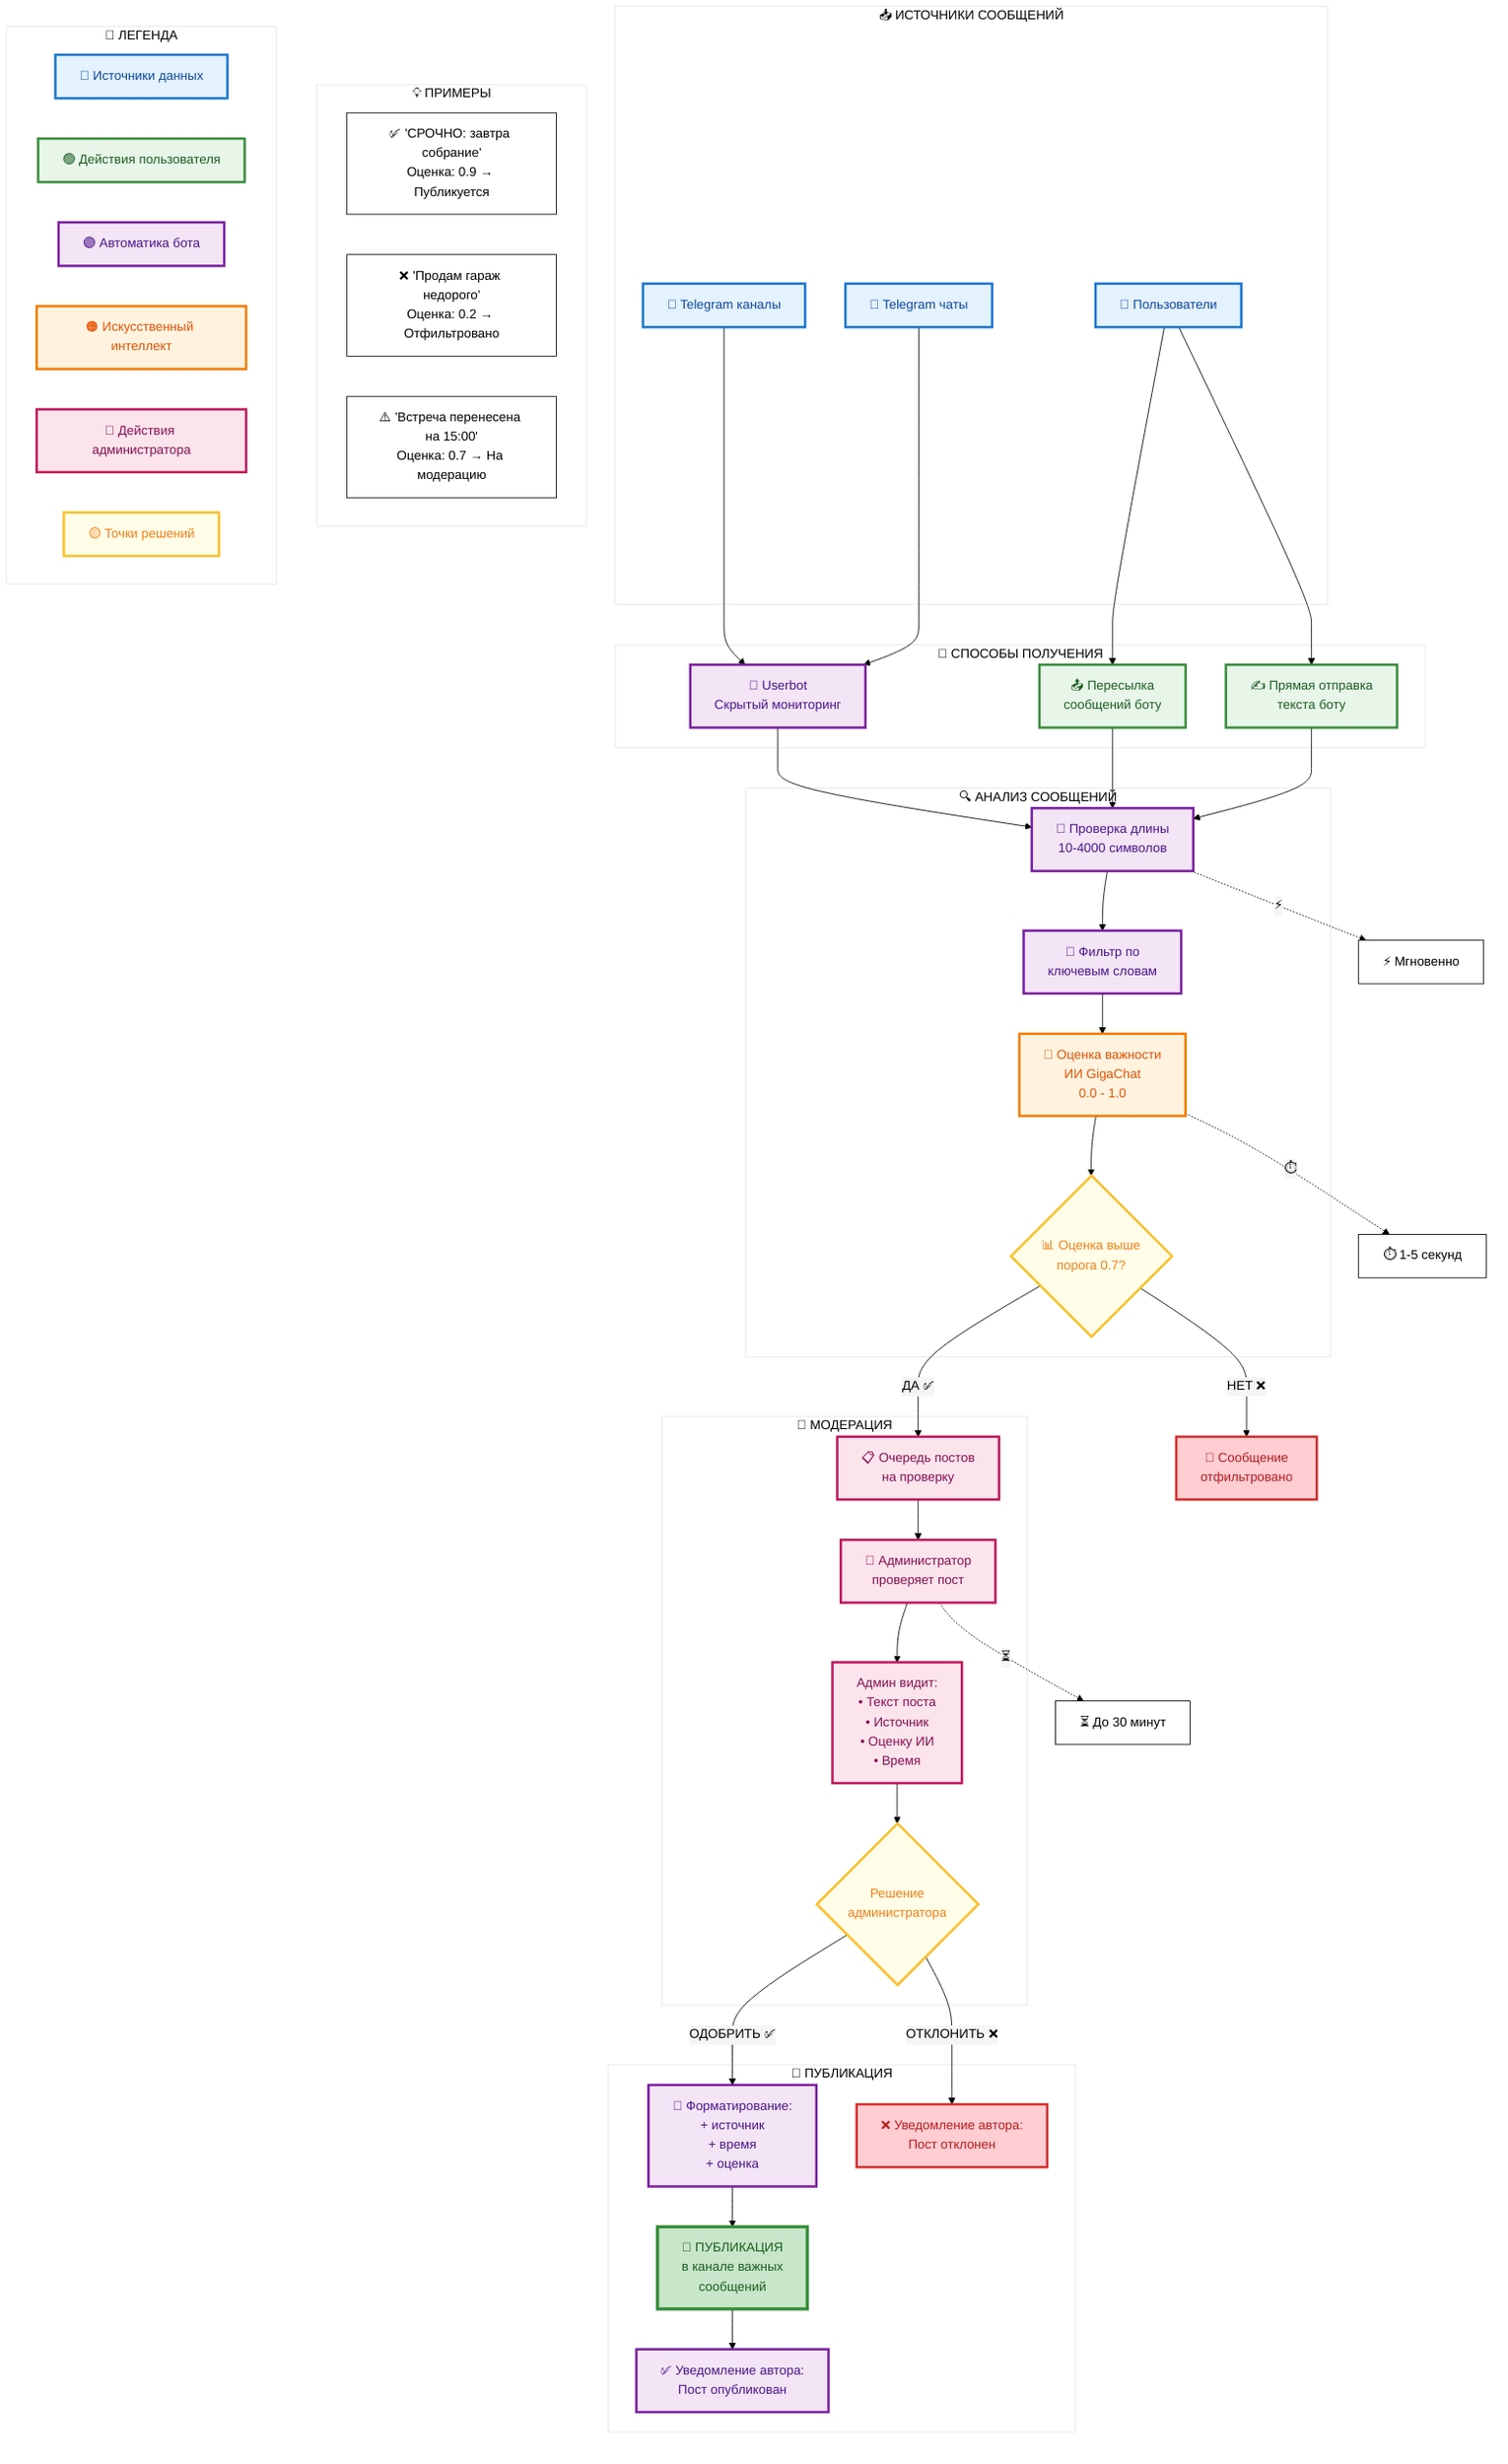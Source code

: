 %%{init: {'theme':'base', 'themeVariables': { 'primaryColor':'#fff', 'primaryTextColor':'#000', 'primaryBorderColor':'#000', 'lineColor':'#000', 'secondaryColor':'#f5f5f5', 'tertiaryColor':'#fff'}}}%%

graph TB
    %% Определение стилей
    classDef source fill:#e3f2fd,stroke:#1976d2,stroke-width:3px,color:#0d47a1
    classDef user fill:#e8f5e9,stroke:#388e3c,stroke-width:3px,color:#1b5e20
    classDef bot fill:#f3e5f5,stroke:#7b1fa2,stroke-width:3px,color:#4a148c
    classDef ai fill:#fff3e0,stroke:#f57c00,stroke-width:3px,color:#e65100
    classDef admin fill:#fce4ec,stroke:#c2185b,stroke-width:3px,color:#880e4f
    classDef decision fill:#fffde7,stroke:#fbc02d,stroke-width:3px,color:#f57f17
    classDef publish fill:#c8e6c9,stroke:#388e3c,stroke-width:4px,color:#1b5e20
    classDef reject fill:#ffcdd2,stroke:#d32f2f,stroke-width:3px,color:#b71c1c

    %% ГЛАВНЫЙ ПОТОК - ИСТОЧНИКИ ДАННЫХ
    subgraph sources ["📥 ИСТОЧНИКИ СООБЩЕНИЙ"]
        S1[📱 Telegram каналы]:::source
        S2[💬 Telegram чаты]:::source
        S3[👤 Пользователи]:::source
    end

    %% МЕТОДЫ ПОЛУЧЕНИЯ
    subgraph methods ["🔄 СПОСОБЫ ПОЛУЧЕНИЯ"]
        M1[🤖 Userbot<br/>Скрытый мониторинг]:::bot
        M2[📤 Пересылка<br/>сообщений боту]:::user
        M3[✍️ Прямая отправка<br/>текста боту]:::user
    end

    %% АНАЛИЗ И ФИЛЬТРАЦИЯ
    subgraph analysis ["🔍 АНАЛИЗ СООБЩЕНИЙ"]
        F1[📝 Проверка длины<br/>10-4000 символов]:::bot
        F2[🔑 Фильтр по<br/>ключевым словам]:::bot
        AI[🧠 Оценка важности<br/>ИИ GigaChat<br/>0.0 - 1.0]:::ai
        T1{📊 Оценка выше<br/>порога 0.7?}:::decision
    end

    %% МОДЕРАЦИЯ
    subgraph moderation ["👮 МОДЕРАЦИЯ"]
        Q1[📋 Очередь постов<br/>на проверку]:::admin
        A1[👮 Администратор<br/>проверяет пост]:::admin
        Info[Админ видит:<br/>• Текст поста<br/>• Источник<br/>• Оценку ИИ<br/>• Время]:::admin
        D1{Решение<br/>администратора}:::decision
    end

    %% ПУБЛИКАЦИЯ
    subgraph publication ["📢 ПУБЛИКАЦИЯ"]
        P1[📝 Форматирование:<br/>+ источник<br/>+ время<br/>+ оценка]:::bot
        P2[📢 ПУБЛИКАЦИЯ<br/>в канале важных<br/>сообщений]:::publish
        N1[✅ Уведомление автора:<br/>Пост опубликован]:::bot
        N2[❌ Уведомление автора:<br/>Пост отклонен]:::reject
    end

    %% СВЯЗИ МЕЖДУ БЛОКАМИ
    S1 --> M1
    S2 --> M1
    S3 --> M2
    S3 --> M3

    M1 --> F1
    M2 --> F1
    M3 --> F1

    F1 --> F2
    F2 --> AI
    AI --> T1

    T1 -->|ДА ✅| Q1
    T1 -->|НЕТ ❌| E1[🛑 Сообщение<br/>отфильтровано]:::reject

    Q1 --> A1
    A1 --> Info
    Info --> D1

    D1 -->|ОДОБРИТЬ ✅| P1
    D1 -->|ОТКЛОНИТЬ ❌| N2

    P1 --> P2
    P2 --> N1

    %% ПРИМЕРЫ ДЛЯ ПОНИМАНИЯ
    subgraph examples ["💡 ПРИМЕРЫ"]
        Ex1["✅ 'СРОЧНО: завтра собрание'<br/>Оценка: 0.9 → Публикуется"]
        Ex2["❌ 'Продам гараж недорого'<br/>Оценка: 0.2 → Отфильтровано"]
        Ex3["⚠️ 'Встреча перенесена на 15:00'<br/>Оценка: 0.7 → На модерацию"]
    end

    %% ЛЕГЕНДА
    subgraph legend ["📖 ЛЕГЕНДА"]
        L1[🔵 Источники данных]:::source
        L2[🟢 Действия пользователя]:::user
        L3[🟣 Автоматика бота]:::bot
        L4[🟠 Искусственный интеллект]:::ai
        L5[🔴 Действия администратора]:::admin
        L6[🟡 Точки решений]:::decision
    end

    %% Дополнительные пояснения
    note1["⚡ Мгновенно"]
    note2["⏱️ 1-5 секунд"]
    note3["⏳ До 30 минут"]
    
    F1 -.->|"⚡"| note1
    AI -.->|"⏱️"| note2
    A1 -.->|"⏳"| note3